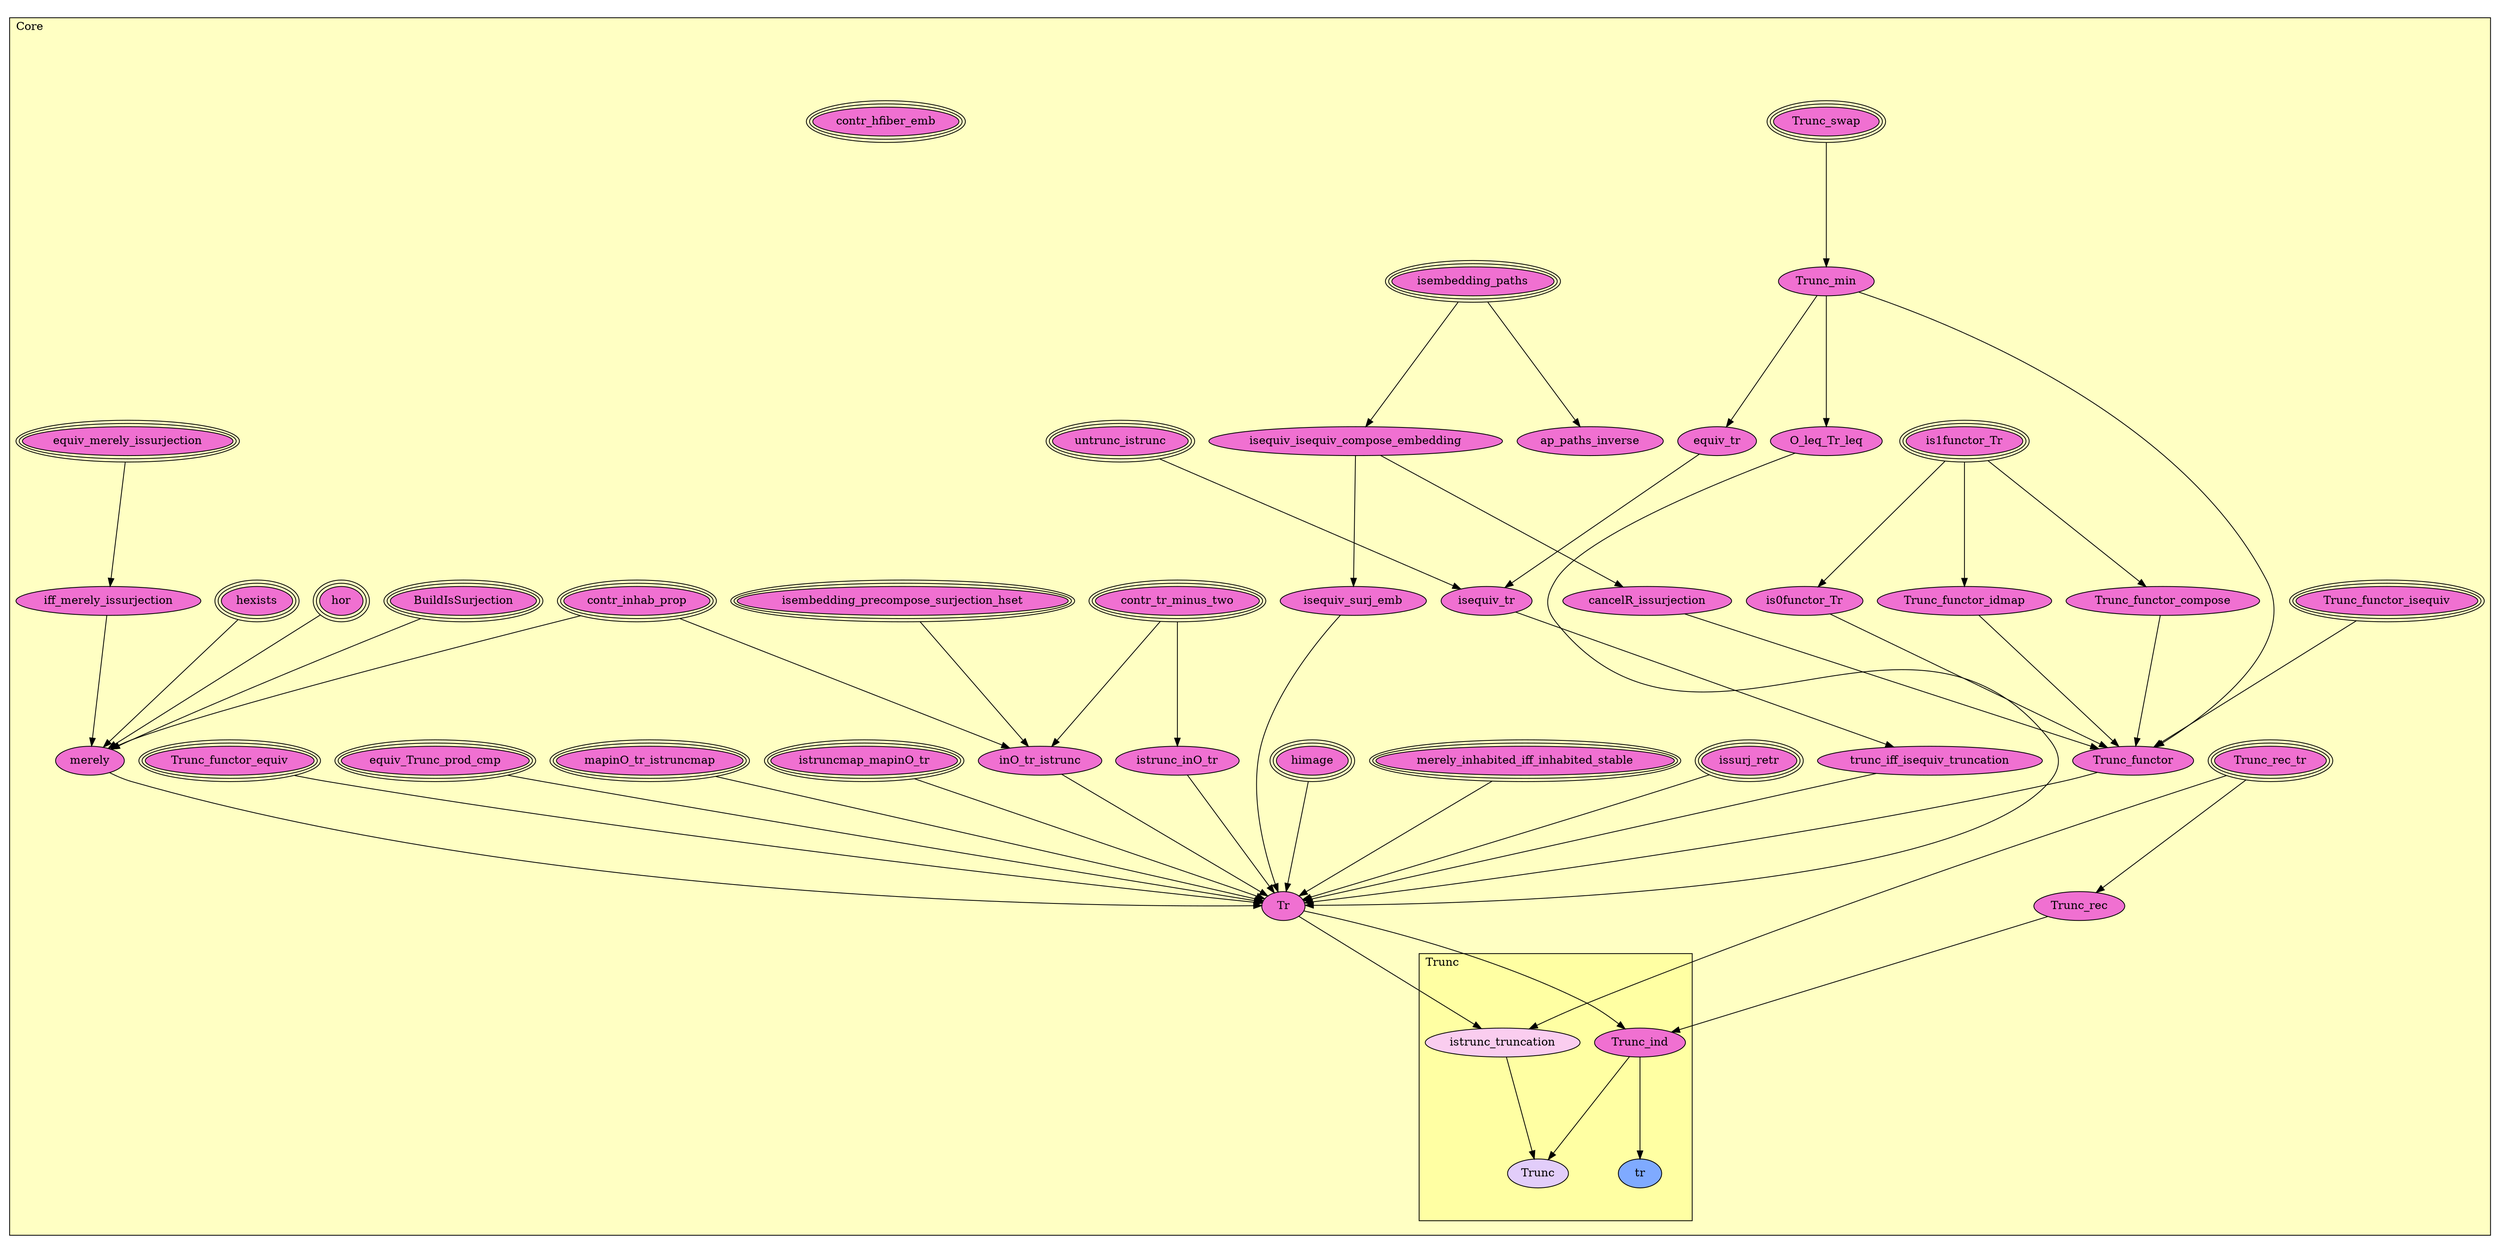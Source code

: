 digraph HoTT_Truncations_Core {
  graph [ratio=0.5]
  node [style=filled]
Core_Trunc_Trunc_ind [label="Trunc_ind", URL=<Core.html#Trunc.Trunc_ind>, fillcolor="#F070D1"] ;
Core_Trunc_istrunc_truncation [label="istrunc_truncation", URL=<Core.html#Trunc.istrunc_truncation>, fillcolor="#FACDEF"] ;
Core_Trunc_tr [label="tr", URL=<Core.html#Trunc.tr>, fillcolor="#7FAAFF"] ;
Core_Trunc_Trunc [label="Trunc", URL=<Core.html#Trunc.Trunc>, fillcolor="#E2CDFA"] ;
Core_Trunc_swap [label="Trunc_swap", URL=<Core.html#Trunc_swap>, peripheries=3, fillcolor="#F070D1"] ;
Core_Trunc_min [label="Trunc_min", URL=<Core.html#Trunc_min>, fillcolor="#F070D1"] ;
Core_O_leq_Tr_leq [label="O_leq_Tr_leq", URL=<Core.html#O_leq_Tr_leq>, fillcolor="#F070D1"] ;
Core_isembedding_paths [label="isembedding_paths", URL=<Core.html#isembedding_paths>, peripheries=3, fillcolor="#F070D1"] ;
Core_ap_paths_inverse [label="ap_paths_inverse", URL=<Core.html#ap_paths_inverse>, fillcolor="#F070D1"] ;
Core_isembedding_precompose_surjection_hset [label="isembedding_precompose_surjection_hset", URL=<Core.html#isembedding_precompose_surjection_hset>, peripheries=3, fillcolor="#F070D1"] ;
Core_isequiv_isequiv_compose_embedding [label="isequiv_isequiv_compose_embedding", URL=<Core.html#isequiv_isequiv_compose_embedding>, fillcolor="#F070D1"] ;
Core_isequiv_surj_emb [label="isequiv_surj_emb", URL=<Core.html#isequiv_surj_emb>, fillcolor="#F070D1"] ;
Core_contr_hfiber_emb [label="contr_hfiber_emb", URL=<Core.html#contr_hfiber_emb>, peripheries=3, fillcolor="#F070D1"] ;
Core_issurj_retr [label="issurj_retr", URL=<Core.html#issurj_retr>, peripheries=3, fillcolor="#F070D1"] ;
Core_cancelR_issurjection [label="cancelR_issurjection", URL=<Core.html#cancelR_issurjection>, fillcolor="#F070D1"] ;
Core_equiv_merely_issurjection [label="equiv_merely_issurjection", URL=<Core.html#equiv_merely_issurjection>, peripheries=3, fillcolor="#F070D1"] ;
Core_iff_merely_issurjection [label="iff_merely_issurjection", URL=<Core.html#iff_merely_issurjection>, fillcolor="#F070D1"] ;
Core_BuildIsSurjection [label="BuildIsSurjection", URL=<Core.html#BuildIsSurjection>, peripheries=3, fillcolor="#F070D1"] ;
Core_merely_inhabited_iff_inhabited_stable [label="merely_inhabited_iff_inhabited_stable", URL=<Core.html#merely_inhabited_iff_inhabited_stable>, peripheries=3, fillcolor="#F070D1"] ;
Core_contr_inhab_prop [label="contr_inhab_prop", URL=<Core.html#contr_inhab_prop>, peripheries=3, fillcolor="#F070D1"] ;
Core_himage [label="himage", URL=<Core.html#himage>, peripheries=3, fillcolor="#F070D1"] ;
Core_hor [label="hor", URL=<Core.html#hor>, peripheries=3, fillcolor="#F070D1"] ;
Core_hexists [label="hexists", URL=<Core.html#hexists>, peripheries=3, fillcolor="#F070D1"] ;
Core_merely [label="merely", URL=<Core.html#merely>, fillcolor="#F070D1"] ;
Core_contr_tr_minus_two [label="contr_tr_minus_two", URL=<Core.html#contr_tr_minus_two>, peripheries=3, fillcolor="#F070D1"] ;
Core_istruncmap_mapinO_tr [label="istruncmap_mapinO_tr", URL=<Core.html#istruncmap_mapinO_tr>, peripheries=3, fillcolor="#F070D1"] ;
Core_mapinO_tr_istruncmap [label="mapinO_tr_istruncmap", URL=<Core.html#mapinO_tr_istruncmap>, peripheries=3, fillcolor="#F070D1"] ;
Core_istrunc_inO_tr [label="istrunc_inO_tr", URL=<Core.html#istrunc_inO_tr>, fillcolor="#F070D1"] ;
Core_inO_tr_istrunc [label="inO_tr_istrunc", URL=<Core.html#inO_tr_istrunc>, fillcolor="#F070D1"] ;
Core_is1functor_Tr [label="is1functor_Tr", URL=<Core.html#is1functor_Tr>, peripheries=3, fillcolor="#F070D1"] ;
Core_equiv_Trunc_prod_cmp [label="equiv_Trunc_prod_cmp", URL=<Core.html#equiv_Trunc_prod_cmp>, peripheries=3, fillcolor="#F070D1"] ;
Core_Trunc_functor_idmap [label="Trunc_functor_idmap", URL=<Core.html#Trunc_functor_idmap>, fillcolor="#F070D1"] ;
Core_Trunc_functor_compose [label="Trunc_functor_compose", URL=<Core.html#Trunc_functor_compose>, fillcolor="#F070D1"] ;
Core_Trunc_functor_equiv [label="Trunc_functor_equiv", URL=<Core.html#Trunc_functor_equiv>, peripheries=3, fillcolor="#F070D1"] ;
Core_Trunc_functor_isequiv [label="Trunc_functor_isequiv", URL=<Core.html#Trunc_functor_isequiv>, peripheries=3, fillcolor="#F070D1"] ;
Core_is0functor_Tr [label="is0functor_Tr", URL=<Core.html#is0functor_Tr>, fillcolor="#F070D1"] ;
Core_Trunc_functor [label="Trunc_functor", URL=<Core.html#Trunc_functor>, fillcolor="#F070D1"] ;
Core_untrunc_istrunc [label="untrunc_istrunc", URL=<Core.html#untrunc_istrunc>, peripheries=3, fillcolor="#F070D1"] ;
Core_equiv_tr [label="equiv_tr", URL=<Core.html#equiv_tr>, fillcolor="#F070D1"] ;
Core_isequiv_tr [label="isequiv_tr", URL=<Core.html#isequiv_tr>, fillcolor="#F070D1"] ;
Core_trunc_iff_isequiv_truncation [label="trunc_iff_isequiv_truncation", URL=<Core.html#trunc_iff_isequiv_truncation>, fillcolor="#F070D1"] ;
Core_Tr [label="Tr", URL=<Core.html#Tr>, fillcolor="#F070D1"] ;
Core_Trunc_rec_tr [label="Trunc_rec_tr", URL=<Core.html#Trunc_rec_tr>, peripheries=3, fillcolor="#F070D1"] ;
Core_Trunc_rec [label="Trunc_rec", URL=<Core.html#Trunc_rec>, fillcolor="#F070D1"] ;
  Core_Trunc_Trunc_ind -> Core_Trunc_tr [] ;
  Core_Trunc_Trunc_ind -> Core_Trunc_Trunc [] ;
  Core_Trunc_istrunc_truncation -> Core_Trunc_Trunc [] ;
  Core_Trunc_swap -> Core_Trunc_min [] ;
  Core_Trunc_min -> Core_O_leq_Tr_leq [] ;
  Core_Trunc_min -> Core_Trunc_functor [] ;
  Core_Trunc_min -> Core_equiv_tr [] ;
  Core_O_leq_Tr_leq -> Core_Tr [] ;
  Core_isembedding_paths -> Core_ap_paths_inverse [] ;
  Core_isembedding_paths -> Core_isequiv_isequiv_compose_embedding [] ;
  Core_isembedding_precompose_surjection_hset -> Core_inO_tr_istrunc [] ;
  Core_isequiv_isequiv_compose_embedding -> Core_isequiv_surj_emb [] ;
  Core_isequiv_isequiv_compose_embedding -> Core_cancelR_issurjection [] ;
  Core_isequiv_surj_emb -> Core_Tr [] ;
  Core_issurj_retr -> Core_Tr [] ;
  Core_cancelR_issurjection -> Core_Trunc_functor [] ;
  Core_equiv_merely_issurjection -> Core_iff_merely_issurjection [] ;
  Core_iff_merely_issurjection -> Core_merely [] ;
  Core_BuildIsSurjection -> Core_merely [] ;
  Core_merely_inhabited_iff_inhabited_stable -> Core_Tr [] ;
  Core_contr_inhab_prop -> Core_merely [] ;
  Core_contr_inhab_prop -> Core_inO_tr_istrunc [] ;
  Core_himage -> Core_Tr [] ;
  Core_hor -> Core_merely [] ;
  Core_hexists -> Core_merely [] ;
  Core_merely -> Core_Tr [] ;
  Core_contr_tr_minus_two -> Core_istrunc_inO_tr [] ;
  Core_contr_tr_minus_two -> Core_inO_tr_istrunc [] ;
  Core_istruncmap_mapinO_tr -> Core_Tr [] ;
  Core_mapinO_tr_istruncmap -> Core_Tr [] ;
  Core_istrunc_inO_tr -> Core_Tr [] ;
  Core_inO_tr_istrunc -> Core_Tr [] ;
  Core_is1functor_Tr -> Core_Trunc_functor_idmap [] ;
  Core_is1functor_Tr -> Core_Trunc_functor_compose [] ;
  Core_is1functor_Tr -> Core_is0functor_Tr [] ;
  Core_equiv_Trunc_prod_cmp -> Core_Tr [] ;
  Core_Trunc_functor_idmap -> Core_Trunc_functor [] ;
  Core_Trunc_functor_compose -> Core_Trunc_functor [] ;
  Core_Trunc_functor_equiv -> Core_Tr [] ;
  Core_Trunc_functor_isequiv -> Core_Trunc_functor [] ;
  Core_is0functor_Tr -> Core_Trunc_functor [] ;
  Core_Trunc_functor -> Core_Tr [] ;
  Core_untrunc_istrunc -> Core_isequiv_tr [] ;
  Core_equiv_tr -> Core_isequiv_tr [] ;
  Core_isequiv_tr -> Core_trunc_iff_isequiv_truncation [] ;
  Core_trunc_iff_isequiv_truncation -> Core_Tr [] ;
  Core_Tr -> Core_Trunc_Trunc_ind [] ;
  Core_Tr -> Core_Trunc_istrunc_truncation [] ;
  Core_Trunc_rec_tr -> Core_Trunc_istrunc_truncation [] ;
  Core_Trunc_rec_tr -> Core_Trunc_rec [] ;
  Core_Trunc_rec -> Core_Trunc_Trunc_ind [] ;
subgraph cluster_Core { label="Core"; fillcolor="#FFFFC3"; labeljust=l; style=filled 
subgraph cluster_Core_Trunc { label="Trunc"; fillcolor="#FFFFA3"; labeljust=l; style=filled 
Core_Trunc_Trunc; Core_Trunc_tr; Core_Trunc_istrunc_truncation; Core_Trunc_Trunc_ind; };
Core_Trunc_rec; Core_Trunc_rec_tr; Core_Tr; Core_trunc_iff_isequiv_truncation; Core_isequiv_tr; Core_equiv_tr; Core_untrunc_istrunc; Core_Trunc_functor; Core_is0functor_Tr; Core_Trunc_functor_isequiv; Core_Trunc_functor_equiv; Core_Trunc_functor_compose; Core_Trunc_functor_idmap; Core_equiv_Trunc_prod_cmp; Core_is1functor_Tr; Core_inO_tr_istrunc; Core_istrunc_inO_tr; Core_mapinO_tr_istruncmap; Core_istruncmap_mapinO_tr; Core_contr_tr_minus_two; Core_merely; Core_hexists; Core_hor; Core_himage; Core_contr_inhab_prop; Core_merely_inhabited_iff_inhabited_stable; Core_BuildIsSurjection; Core_iff_merely_issurjection; Core_equiv_merely_issurjection; Core_cancelR_issurjection; Core_issurj_retr; Core_contr_hfiber_emb; Core_isequiv_surj_emb; Core_isequiv_isequiv_compose_embedding; Core_isembedding_precompose_surjection_hset; Core_ap_paths_inverse; Core_isembedding_paths; Core_O_leq_Tr_leq; Core_Trunc_min; Core_Trunc_swap; };
} /* END */
